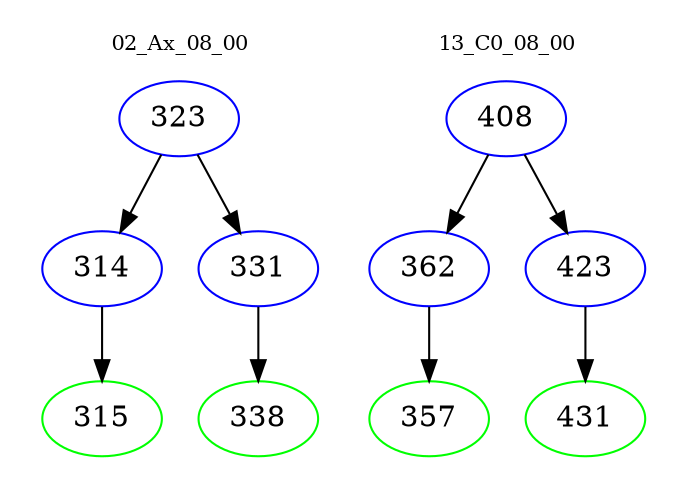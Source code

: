digraph{
subgraph cluster_0 {
color = white
label = "02_Ax_08_00";
fontsize=10;
T0_323 [label="323", color="blue"]
T0_323 -> T0_314 [color="black"]
T0_314 [label="314", color="blue"]
T0_314 -> T0_315 [color="black"]
T0_315 [label="315", color="green"]
T0_323 -> T0_331 [color="black"]
T0_331 [label="331", color="blue"]
T0_331 -> T0_338 [color="black"]
T0_338 [label="338", color="green"]
}
subgraph cluster_1 {
color = white
label = "13_C0_08_00";
fontsize=10;
T1_408 [label="408", color="blue"]
T1_408 -> T1_362 [color="black"]
T1_362 [label="362", color="blue"]
T1_362 -> T1_357 [color="black"]
T1_357 [label="357", color="green"]
T1_408 -> T1_423 [color="black"]
T1_423 [label="423", color="blue"]
T1_423 -> T1_431 [color="black"]
T1_431 [label="431", color="green"]
}
}
